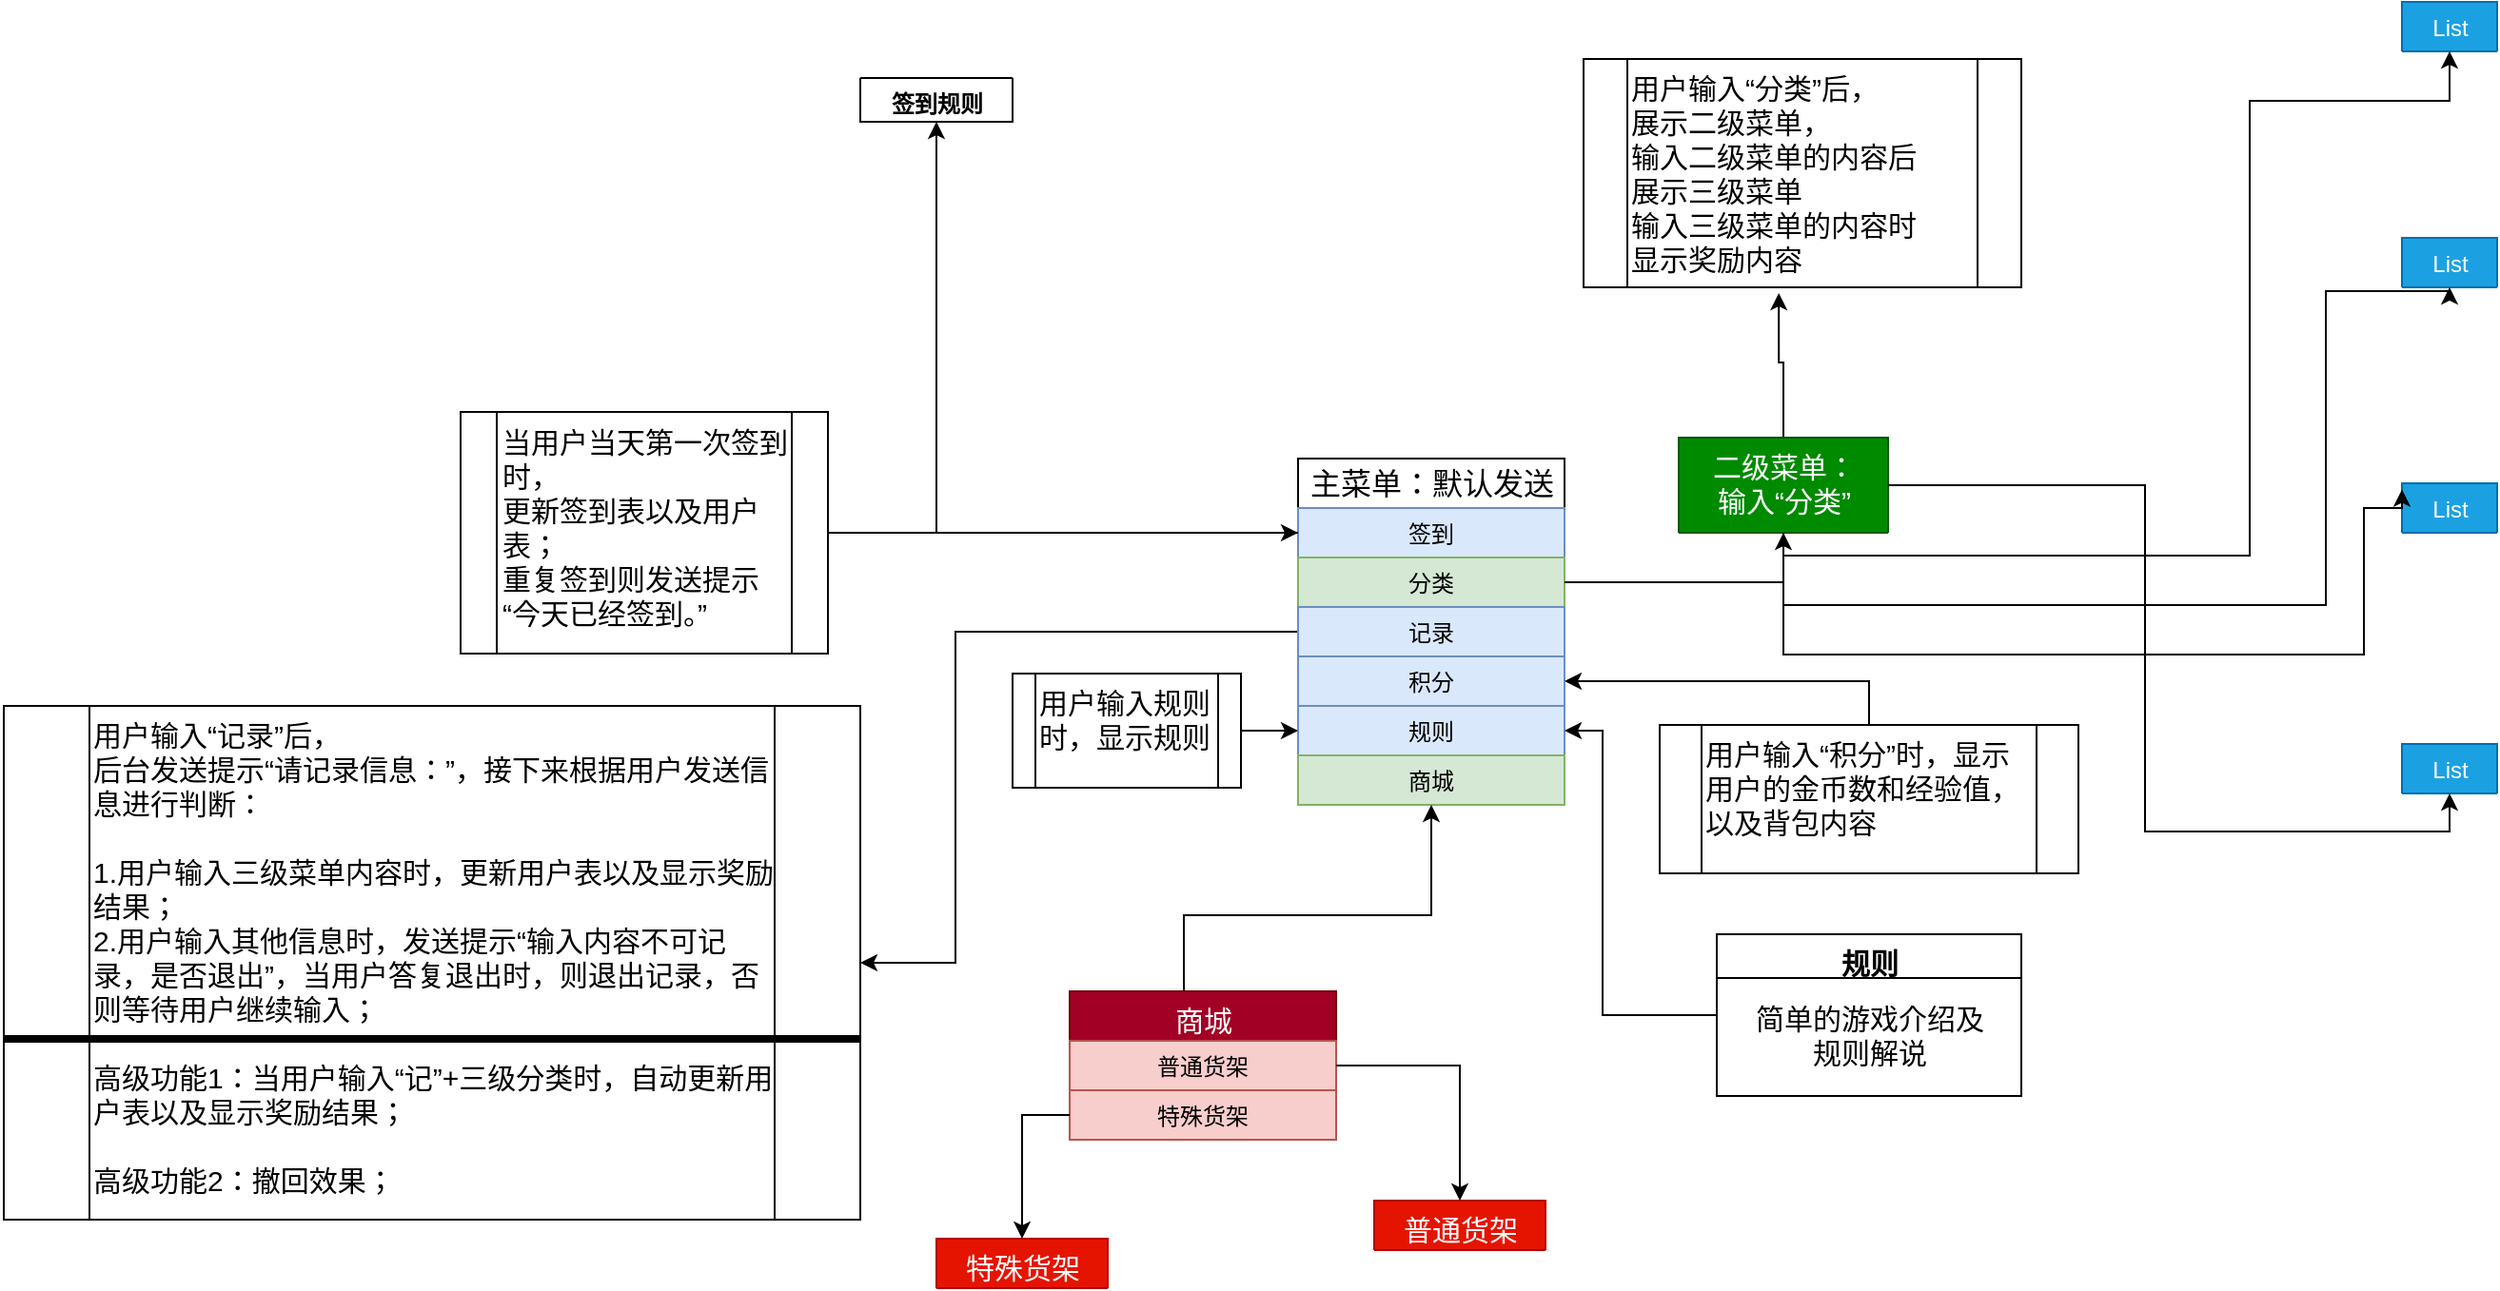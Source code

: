 <mxfile version="15.0.6" type="github">
  <diagram id="prtHgNgQTEPvFCAcTncT" name="Page-1">
    <mxGraphModel dx="2287" dy="793" grid="1" gridSize="10" guides="1" tooltips="1" connect="1" arrows="1" fold="1" page="1" pageScale="1" pageWidth="827" pageHeight="1169" math="0" shadow="0">
      <root>
        <mxCell id="0" />
        <mxCell id="1" parent="0" />
        <mxCell id="aFhL4_qxfrScCRhHYYgj-99" style="edgeStyle=orthogonalEdgeStyle;rounded=0;orthogonalLoop=1;jettySize=auto;html=1;entryX=1;entryY=0.5;entryDx=0;entryDy=0;fontSize=15;" edge="1" parent="1" source="aFhL4_qxfrScCRhHYYgj-16" target="aFhL4_qxfrScCRhHYYgj-98">
          <mxGeometry relative="1" as="geometry">
            <Array as="points">
              <mxPoint x="-320" y="331" />
              <mxPoint x="-320" y="505" />
            </Array>
          </mxGeometry>
        </mxCell>
        <mxCell id="aFhL4_qxfrScCRhHYYgj-16" value="&lt;span style=&quot;font-size: 16px&quot;&gt;主菜单：默认发送&lt;/span&gt;" style="swimlane;fontStyle=0;childLayout=stackLayout;horizontal=1;startSize=26;horizontalStack=0;resizeParent=1;resizeParentMax=0;resizeLast=0;collapsible=1;marginBottom=0;rounded=0;fillColor=none;gradientColor=none;html=1;align=center;" vertex="1" parent="1">
          <mxGeometry x="-140" y="240" width="140" height="182" as="geometry">
            <mxRectangle x="450" y="490" width="160" height="26" as="alternateBounds" />
          </mxGeometry>
        </mxCell>
        <mxCell id="aFhL4_qxfrScCRhHYYgj-17" value="签到" style="text;strokeColor=#6c8ebf;fillColor=#dae8fc;align=center;verticalAlign=top;spacingLeft=4;spacingRight=4;overflow=hidden;rotatable=0;points=[[0,0.5],[1,0.5]];portConstraint=eastwest;whiteSpace=wrap;" vertex="1" parent="aFhL4_qxfrScCRhHYYgj-16">
          <mxGeometry y="26" width="140" height="26" as="geometry" />
        </mxCell>
        <mxCell id="aFhL4_qxfrScCRhHYYgj-18" value="分类" style="text;strokeColor=#82b366;fillColor=#d5e8d4;align=center;verticalAlign=top;spacingLeft=4;spacingRight=4;overflow=hidden;rotatable=0;points=[[0,0.5],[1,0.5]];portConstraint=eastwest;" vertex="1" parent="aFhL4_qxfrScCRhHYYgj-16">
          <mxGeometry y="52" width="140" height="26" as="geometry" />
        </mxCell>
        <mxCell id="aFhL4_qxfrScCRhHYYgj-19" value="记录&#xa;" style="text;strokeColor=#6c8ebf;fillColor=#dae8fc;align=center;verticalAlign=top;spacingLeft=4;spacingRight=4;overflow=hidden;rotatable=0;points=[[0,0.5],[1,0.5]];portConstraint=eastwest;" vertex="1" parent="aFhL4_qxfrScCRhHYYgj-16">
          <mxGeometry y="78" width="140" height="26" as="geometry" />
        </mxCell>
        <mxCell id="aFhL4_qxfrScCRhHYYgj-41" value="积分" style="text;strokeColor=#6c8ebf;fillColor=#dae8fc;align=center;verticalAlign=top;spacingLeft=4;spacingRight=4;overflow=hidden;rotatable=0;points=[[0,0.5],[1,0.5]];portConstraint=eastwest;rounded=0;html=1;" vertex="1" parent="aFhL4_qxfrScCRhHYYgj-16">
          <mxGeometry y="104" width="140" height="26" as="geometry" />
        </mxCell>
        <mxCell id="aFhL4_qxfrScCRhHYYgj-40" value="规则" style="text;strokeColor=#6c8ebf;fillColor=#dae8fc;align=center;verticalAlign=top;spacingLeft=4;spacingRight=4;overflow=hidden;rotatable=0;points=[[0,0.5],[1,0.5]];portConstraint=eastwest;rounded=0;html=1;" vertex="1" parent="aFhL4_qxfrScCRhHYYgj-16">
          <mxGeometry y="130" width="140" height="26" as="geometry" />
        </mxCell>
        <mxCell id="aFhL4_qxfrScCRhHYYgj-39" value="商城" style="text;strokeColor=#82b366;fillColor=#d5e8d4;align=center;verticalAlign=top;spacingLeft=4;spacingRight=4;overflow=hidden;rotatable=0;points=[[0,0.5],[1,0.5]];portConstraint=eastwest;rounded=0;html=1;" vertex="1" parent="aFhL4_qxfrScCRhHYYgj-16">
          <mxGeometry y="156" width="140" height="26" as="geometry" />
        </mxCell>
        <mxCell id="aFhL4_qxfrScCRhHYYgj-97" style="edgeStyle=orthogonalEdgeStyle;rounded=0;orthogonalLoop=1;jettySize=auto;html=1;entryX=0.446;entryY=1.025;entryDx=0;entryDy=0;entryPerimeter=0;fontSize=15;" edge="1" parent="1" source="aFhL4_qxfrScCRhHYYgj-54" target="aFhL4_qxfrScCRhHYYgj-96">
          <mxGeometry relative="1" as="geometry" />
        </mxCell>
        <mxCell id="aFhL4_qxfrScCRhHYYgj-54" value="&lt;span style=&quot;font-size: 15px&quot;&gt;二级菜单：&lt;/span&gt;&lt;br style=&quot;font-size: 15px&quot;&gt;&lt;span style=&quot;font-size: 15px&quot;&gt;输入“分类”&lt;/span&gt;" style="swimlane;fontStyle=0;childLayout=stackLayout;horizontal=1;startSize=50;fillColor=#008a00;horizontalStack=0;resizeParent=1;resizeParentMax=0;resizeLast=0;collapsible=1;marginBottom=0;rounded=0;align=center;verticalAlign=top;html=1;strokeColor=#005700;fontColor=#ffffff;" vertex="1" collapsed="1" parent="1">
          <mxGeometry x="60" y="229" width="110" height="50" as="geometry">
            <mxRectangle x="130" y="228" width="140" height="154" as="alternateBounds" />
          </mxGeometry>
        </mxCell>
        <mxCell id="aFhL4_qxfrScCRhHYYgj-55" value="学习" style="text;strokeColor=#82b366;fillColor=#d5e8d4;align=center;verticalAlign=top;spacingLeft=4;spacingRight=4;overflow=hidden;rotatable=0;points=[[0,0.5],[1,0.5]];portConstraint=eastwest;" vertex="1" parent="aFhL4_qxfrScCRhHYYgj-54">
          <mxGeometry y="50" width="110" height="26" as="geometry" />
        </mxCell>
        <mxCell id="aFhL4_qxfrScCRhHYYgj-56" value="猫咪" style="text;strokeColor=#82b366;fillColor=#d5e8d4;align=center;verticalAlign=top;spacingLeft=4;spacingRight=4;overflow=hidden;rotatable=0;points=[[0,0.5],[1,0.5]];portConstraint=eastwest;" vertex="1" parent="aFhL4_qxfrScCRhHYYgj-54">
          <mxGeometry y="76" width="110" height="26" as="geometry" />
        </mxCell>
        <mxCell id="aFhL4_qxfrScCRhHYYgj-59" value="&lt;div&gt;护肤&lt;/div&gt;&lt;div&gt;&lt;br&gt;&lt;/div&gt;" style="text;strokeColor=#82b366;fillColor=#d5e8d4;align=center;verticalAlign=top;spacingLeft=4;spacingRight=4;overflow=hidden;rotatable=0;points=[[0,0.5],[1,0.5]];portConstraint=eastwest;rounded=0;html=1;" vertex="1" parent="aFhL4_qxfrScCRhHYYgj-54">
          <mxGeometry y="102" width="110" height="26" as="geometry" />
        </mxCell>
        <mxCell id="aFhL4_qxfrScCRhHYYgj-57" value="家政" style="text;strokeColor=#82b366;fillColor=#d5e8d4;align=center;verticalAlign=top;spacingLeft=4;spacingRight=4;overflow=hidden;rotatable=0;points=[[0,0.5],[1,0.5]];portConstraint=eastwest;" vertex="1" parent="aFhL4_qxfrScCRhHYYgj-54">
          <mxGeometry y="128" width="110" height="26" as="geometry" />
        </mxCell>
        <mxCell id="aFhL4_qxfrScCRhHYYgj-60" style="edgeStyle=orthogonalEdgeStyle;rounded=0;orthogonalLoop=1;jettySize=auto;html=1;" edge="1" parent="1" source="aFhL4_qxfrScCRhHYYgj-18" target="aFhL4_qxfrScCRhHYYgj-54">
          <mxGeometry relative="1" as="geometry" />
        </mxCell>
        <mxCell id="aFhL4_qxfrScCRhHYYgj-61" value="签到规则" style="swimlane;rounded=0;fillColor=none;gradientColor=none;align=center;verticalAlign=top;html=1;startSize=0;" vertex="1" collapsed="1" parent="1">
          <mxGeometry x="-370" y="40" width="80" height="23" as="geometry">
            <mxRectangle x="-370" y="40" width="340" height="180" as="alternateBounds" />
          </mxGeometry>
        </mxCell>
        <mxCell id="aFhL4_qxfrScCRhHYYgj-62" value="&lt;ul style=&quot;font-size: 16px&quot;&gt;&lt;li&gt;&lt;span style=&quot;background-color: rgba(0 , 0 , 0 , 0) ; color: rgb(89 , 89 , 89)&quot;&gt;第一天经验+1&lt;/span&gt;&lt;/li&gt;&lt;li&gt;&lt;span style=&quot;background-color: rgba(0 , 0 , 0 , 0) ; color: rgb(89 , 89 , 89)&quot;&gt;第二天经验+3&lt;/span&gt;&lt;/li&gt;&lt;li&gt;&lt;span style=&quot;background-color: rgba(0 , 0 , 0 , 0) ; color: rgb(89 , 89 , 89)&quot;&gt;第三天经验+4&lt;/span&gt;&lt;/li&gt;&lt;li&gt;&lt;span style=&quot;background-color: rgba(0 , 0 , 0 , 0) ; color: rgb(89 , 89 , 89)&quot;&gt;第四天经验+6&lt;/span&gt;&lt;/li&gt;&lt;li&gt;&lt;span style=&quot;background-color: rgba(0 , 0 , 0 , 0) ; color: rgb(89 , 89 , 89)&quot;&gt;第五天经验+7&lt;/span&gt;&lt;/li&gt;&lt;li&gt;&lt;span style=&quot;background-color: rgba(0 , 0 , 0 , 0) ; color: rgb(89 , 89 , 89)&quot;&gt;第六天经验+9&lt;/span&gt;&lt;/li&gt;&lt;li&gt;&lt;span style=&quot;background-color: rgba(0 , 0 , 0 , 0) ; color: rgb(89 , 89 , 89)&quot;&gt;第七天及以上经验+10，金币+1，耐力+1&lt;/span&gt;&lt;/li&gt;&lt;/ul&gt;" style="text;html=1;align=left;verticalAlign=middle;resizable=0;points=[];autosize=1;strokeColor=none;fillColor=none;" vertex="1" parent="aFhL4_qxfrScCRhHYYgj-61">
          <mxGeometry y="30" width="340" height="140" as="geometry" />
        </mxCell>
        <mxCell id="aFhL4_qxfrScCRhHYYgj-63" style="edgeStyle=orthogonalEdgeStyle;rounded=0;orthogonalLoop=1;jettySize=auto;html=1;entryX=0.5;entryY=1;entryDx=0;entryDy=0;" edge="1" parent="1" source="aFhL4_qxfrScCRhHYYgj-17" target="aFhL4_qxfrScCRhHYYgj-61">
          <mxGeometry relative="1" as="geometry" />
        </mxCell>
        <mxCell id="aFhL4_qxfrScCRhHYYgj-64" value="List" style="swimlane;fontStyle=0;childLayout=stackLayout;horizontal=1;startSize=26;fillColor=#1ba1e2;horizontalStack=0;resizeParent=1;resizeParentMax=0;resizeLast=0;collapsible=1;marginBottom=0;rounded=0;align=center;verticalAlign=top;html=1;strokeColor=#006EAF;fontColor=#ffffff;" vertex="1" collapsed="1" parent="1">
          <mxGeometry x="440" width="50" height="26" as="geometry">
            <mxRectangle x="440" width="140" height="104" as="alternateBounds" />
          </mxGeometry>
        </mxCell>
        <mxCell id="aFhL4_qxfrScCRhHYYgj-65" value="Item 1" style="text;strokeColor=none;fillColor=#dae8fc;align=left;verticalAlign=top;spacingLeft=4;spacingRight=4;overflow=hidden;rotatable=0;points=[[0,0.5],[1,0.5]];portConstraint=eastwest;" vertex="1" parent="aFhL4_qxfrScCRhHYYgj-64">
          <mxGeometry y="26" width="50" height="26" as="geometry" />
        </mxCell>
        <mxCell id="aFhL4_qxfrScCRhHYYgj-66" value="Item 2" style="text;strokeColor=none;fillColor=#dae8fc;align=left;verticalAlign=top;spacingLeft=4;spacingRight=4;overflow=hidden;rotatable=0;points=[[0,0.5],[1,0.5]];portConstraint=eastwest;" vertex="1" parent="aFhL4_qxfrScCRhHYYgj-64">
          <mxGeometry y="52" width="50" height="26" as="geometry" />
        </mxCell>
        <mxCell id="aFhL4_qxfrScCRhHYYgj-67" value="Item 3" style="text;strokeColor=none;fillColor=#dae8fc;align=left;verticalAlign=top;spacingLeft=4;spacingRight=4;overflow=hidden;rotatable=0;points=[[0,0.5],[1,0.5]];portConstraint=eastwest;" vertex="1" parent="aFhL4_qxfrScCRhHYYgj-64">
          <mxGeometry y="78" width="50" height="26" as="geometry" />
        </mxCell>
        <mxCell id="aFhL4_qxfrScCRhHYYgj-68" value="List" style="swimlane;fontStyle=0;childLayout=stackLayout;horizontal=1;startSize=26;fillColor=#1ba1e2;horizontalStack=0;resizeParent=1;resizeParentMax=0;resizeLast=0;collapsible=1;marginBottom=0;rounded=0;align=center;verticalAlign=top;html=1;strokeColor=#006EAF;fontColor=#ffffff;" vertex="1" collapsed="1" parent="1">
          <mxGeometry x="440" y="253" width="50" height="26" as="geometry">
            <mxRectangle x="440" y="253" width="140" height="104" as="alternateBounds" />
          </mxGeometry>
        </mxCell>
        <mxCell id="aFhL4_qxfrScCRhHYYgj-69" value="Item 1" style="text;strokeColor=none;fillColor=#dae8fc;align=left;verticalAlign=top;spacingLeft=4;spacingRight=4;overflow=hidden;rotatable=0;points=[[0,0.5],[1,0.5]];portConstraint=eastwest;" vertex="1" parent="aFhL4_qxfrScCRhHYYgj-68">
          <mxGeometry y="26" width="50" height="26" as="geometry" />
        </mxCell>
        <mxCell id="aFhL4_qxfrScCRhHYYgj-70" value="Item 2" style="text;strokeColor=none;fillColor=#dae8fc;align=left;verticalAlign=top;spacingLeft=4;spacingRight=4;overflow=hidden;rotatable=0;points=[[0,0.5],[1,0.5]];portConstraint=eastwest;" vertex="1" parent="aFhL4_qxfrScCRhHYYgj-68">
          <mxGeometry y="52" width="50" height="26" as="geometry" />
        </mxCell>
        <mxCell id="aFhL4_qxfrScCRhHYYgj-71" value="Item 3" style="text;strokeColor=none;fillColor=#dae8fc;align=left;verticalAlign=top;spacingLeft=4;spacingRight=4;overflow=hidden;rotatable=0;points=[[0,0.5],[1,0.5]];portConstraint=eastwest;" vertex="1" parent="aFhL4_qxfrScCRhHYYgj-68">
          <mxGeometry y="78" width="50" height="26" as="geometry" />
        </mxCell>
        <mxCell id="aFhL4_qxfrScCRhHYYgj-72" value="List" style="swimlane;fontStyle=0;childLayout=stackLayout;horizontal=1;startSize=26;fillColor=#1ba1e2;horizontalStack=0;resizeParent=1;resizeParentMax=0;resizeLast=0;collapsible=1;marginBottom=0;rounded=0;align=center;verticalAlign=top;html=1;strokeColor=#006EAF;fontColor=#ffffff;" vertex="1" collapsed="1" parent="1">
          <mxGeometry x="440" y="124" width="50" height="26" as="geometry">
            <mxRectangle x="440" y="124" width="140" height="104" as="alternateBounds" />
          </mxGeometry>
        </mxCell>
        <mxCell id="aFhL4_qxfrScCRhHYYgj-73" value="Item 1" style="text;strokeColor=none;fillColor=#dae8fc;align=left;verticalAlign=top;spacingLeft=4;spacingRight=4;overflow=hidden;rotatable=0;points=[[0,0.5],[1,0.5]];portConstraint=eastwest;" vertex="1" parent="aFhL4_qxfrScCRhHYYgj-72">
          <mxGeometry y="26" width="50" height="26" as="geometry" />
        </mxCell>
        <mxCell id="aFhL4_qxfrScCRhHYYgj-74" value="Item 2" style="text;strokeColor=none;fillColor=#dae8fc;align=left;verticalAlign=top;spacingLeft=4;spacingRight=4;overflow=hidden;rotatable=0;points=[[0,0.5],[1,0.5]];portConstraint=eastwest;" vertex="1" parent="aFhL4_qxfrScCRhHYYgj-72">
          <mxGeometry y="52" width="50" height="26" as="geometry" />
        </mxCell>
        <mxCell id="aFhL4_qxfrScCRhHYYgj-75" value="Item 3" style="text;strokeColor=none;fillColor=#dae8fc;align=left;verticalAlign=top;spacingLeft=4;spacingRight=4;overflow=hidden;rotatable=0;points=[[0,0.5],[1,0.5]];portConstraint=eastwest;" vertex="1" parent="aFhL4_qxfrScCRhHYYgj-72">
          <mxGeometry y="78" width="50" height="26" as="geometry" />
        </mxCell>
        <mxCell id="aFhL4_qxfrScCRhHYYgj-76" value="List" style="swimlane;fontStyle=0;childLayout=stackLayout;horizontal=1;startSize=26;fillColor=#1ba1e2;horizontalStack=0;resizeParent=1;resizeParentMax=0;resizeLast=0;collapsible=1;marginBottom=0;rounded=0;align=center;verticalAlign=top;html=1;strokeColor=#006EAF;fontColor=#ffffff;" vertex="1" collapsed="1" parent="1">
          <mxGeometry x="440" y="390" width="50" height="26" as="geometry">
            <mxRectangle x="440" y="390" width="140" height="104" as="alternateBounds" />
          </mxGeometry>
        </mxCell>
        <mxCell id="aFhL4_qxfrScCRhHYYgj-77" value="Item 1" style="text;strokeColor=none;fillColor=#dae8fc;align=left;verticalAlign=top;spacingLeft=4;spacingRight=4;overflow=hidden;rotatable=0;points=[[0,0.5],[1,0.5]];portConstraint=eastwest;" vertex="1" parent="aFhL4_qxfrScCRhHYYgj-76">
          <mxGeometry y="26" width="50" height="26" as="geometry" />
        </mxCell>
        <mxCell id="aFhL4_qxfrScCRhHYYgj-78" value="Item 2" style="text;strokeColor=none;fillColor=#dae8fc;align=left;verticalAlign=top;spacingLeft=4;spacingRight=4;overflow=hidden;rotatable=0;points=[[0,0.5],[1,0.5]];portConstraint=eastwest;" vertex="1" parent="aFhL4_qxfrScCRhHYYgj-76">
          <mxGeometry y="52" width="50" height="26" as="geometry" />
        </mxCell>
        <mxCell id="aFhL4_qxfrScCRhHYYgj-79" value="Item 3" style="text;strokeColor=none;fillColor=#dae8fc;align=left;verticalAlign=top;spacingLeft=4;spacingRight=4;overflow=hidden;rotatable=0;points=[[0,0.5],[1,0.5]];portConstraint=eastwest;" vertex="1" parent="aFhL4_qxfrScCRhHYYgj-76">
          <mxGeometry y="78" width="50" height="26" as="geometry" />
        </mxCell>
        <mxCell id="aFhL4_qxfrScCRhHYYgj-80" style="edgeStyle=orthogonalEdgeStyle;rounded=0;orthogonalLoop=1;jettySize=auto;html=1;" edge="1" parent="1" source="aFhL4_qxfrScCRhHYYgj-55" target="aFhL4_qxfrScCRhHYYgj-64">
          <mxGeometry relative="1" as="geometry">
            <Array as="points">
              <mxPoint x="360" y="291" />
              <mxPoint x="360" y="52" />
            </Array>
          </mxGeometry>
        </mxCell>
        <mxCell id="aFhL4_qxfrScCRhHYYgj-81" style="edgeStyle=orthogonalEdgeStyle;rounded=0;orthogonalLoop=1;jettySize=auto;html=1;" edge="1" parent="1" source="aFhL4_qxfrScCRhHYYgj-56" target="aFhL4_qxfrScCRhHYYgj-72">
          <mxGeometry relative="1" as="geometry">
            <Array as="points">
              <mxPoint x="400" y="317" />
              <mxPoint x="400" y="152" />
            </Array>
          </mxGeometry>
        </mxCell>
        <mxCell id="aFhL4_qxfrScCRhHYYgj-82" style="edgeStyle=orthogonalEdgeStyle;rounded=0;orthogonalLoop=1;jettySize=auto;html=1;entryX=0;entryY=0.125;entryDx=0;entryDy=0;entryPerimeter=0;" edge="1" parent="1" source="aFhL4_qxfrScCRhHYYgj-59" target="aFhL4_qxfrScCRhHYYgj-68">
          <mxGeometry relative="1" as="geometry">
            <Array as="points">
              <mxPoint x="420" y="343" />
              <mxPoint x="420" y="266" />
            </Array>
          </mxGeometry>
        </mxCell>
        <mxCell id="aFhL4_qxfrScCRhHYYgj-86" style="edgeStyle=orthogonalEdgeStyle;rounded=0;orthogonalLoop=1;jettySize=auto;html=1;entryX=0.5;entryY=1;entryDx=0;entryDy=0;" edge="1" parent="1" source="aFhL4_qxfrScCRhHYYgj-57" target="aFhL4_qxfrScCRhHYYgj-76">
          <mxGeometry relative="1" as="geometry" />
        </mxCell>
        <mxCell id="aFhL4_qxfrScCRhHYYgj-92" style="edgeStyle=orthogonalEdgeStyle;rounded=0;orthogonalLoop=1;jettySize=auto;html=1;entryX=0;entryY=0.5;entryDx=0;entryDy=0;fontSize=15;" edge="1" parent="1" source="aFhL4_qxfrScCRhHYYgj-91" target="aFhL4_qxfrScCRhHYYgj-17">
          <mxGeometry relative="1" as="geometry" />
        </mxCell>
        <mxCell id="aFhL4_qxfrScCRhHYYgj-91" value="&lt;span&gt;当用户当天第一次签到时，&lt;/span&gt;&lt;br&gt;&lt;span&gt;更新签到表以及用户表；&lt;/span&gt;&lt;br&gt;&lt;span&gt;重复签到则发送提示&lt;/span&gt;&lt;br&gt;&lt;span&gt;“今天已经签到。”&lt;/span&gt;" style="shape=process;whiteSpace=wrap;html=1;backgroundOutline=1;rounded=0;fontSize=15;fillColor=none;gradientColor=none;align=left;verticalAlign=top;" vertex="1" parent="1">
          <mxGeometry x="-580" y="215.5" width="193" height="127" as="geometry" />
        </mxCell>
        <mxCell id="aFhL4_qxfrScCRhHYYgj-96" value="&lt;div&gt;用户输入“分类”后，&lt;/div&gt;&lt;div&gt;展示二级菜单，&lt;/div&gt;&lt;div&gt;输入二级菜单的内容后&lt;/div&gt;&lt;div&gt;展示三级菜单&lt;/div&gt;&lt;div&gt;输入三级菜单的内容时&lt;/div&gt;&lt;div&gt;显示奖励内容&lt;/div&gt;" style="shape=process;whiteSpace=wrap;html=1;backgroundOutline=1;rounded=0;fontSize=15;fillColor=none;gradientColor=none;align=left;verticalAlign=top;" vertex="1" parent="1">
          <mxGeometry x="10" y="30" width="230" height="120" as="geometry" />
        </mxCell>
        <mxCell id="aFhL4_qxfrScCRhHYYgj-105" value="" style="group" vertex="1" connectable="0" parent="1">
          <mxGeometry x="-820" y="370" width="450" height="270" as="geometry" />
        </mxCell>
        <mxCell id="aFhL4_qxfrScCRhHYYgj-98" value="用户输入“记录”后，&lt;br&gt;后台发送提示“请记录信息：”，接下来根据用户发送信息进行判断：&lt;br&gt;&lt;span&gt;&lt;br&gt;1.用户输入三级菜单内容时，更新用户表以及显示奖励结果；&lt;br&gt;2.用户输入其他信息时，发送提示“输入内容不可记录，是否退出”，当用户答复退出时，则退出记录，否则等待用户继续输入；&lt;br&gt;&lt;br&gt;高级功能1：当用户输入“记”+三级分类时，自动更新用户表以及显示奖励结果；&lt;br&gt;&lt;br&gt;高级功能2：撤回效果；&lt;br&gt;&lt;/span&gt;" style="shape=process;whiteSpace=wrap;html=1;backgroundOutline=1;rounded=0;fontSize=15;fillColor=none;gradientColor=none;align=left;verticalAlign=top;" vertex="1" parent="aFhL4_qxfrScCRhHYYgj-105">
          <mxGeometry width="450" height="270" as="geometry" />
        </mxCell>
        <mxCell id="aFhL4_qxfrScCRhHYYgj-103" value="" style="line;strokeWidth=4;html=1;perimeter=backbonePerimeter;points=[];outlineConnect=0;rounded=0;fontSize=15;fillColor=none;gradientColor=none;align=left;verticalAlign=top;" vertex="1" parent="aFhL4_qxfrScCRhHYYgj-105">
          <mxGeometry y="170" width="450" height="10" as="geometry" />
        </mxCell>
        <mxCell id="aFhL4_qxfrScCRhHYYgj-107" style="edgeStyle=orthogonalEdgeStyle;rounded=0;orthogonalLoop=1;jettySize=auto;html=1;entryX=1;entryY=0.5;entryDx=0;entryDy=0;fontSize=15;" edge="1" parent="1" source="aFhL4_qxfrScCRhHYYgj-106" target="aFhL4_qxfrScCRhHYYgj-41">
          <mxGeometry relative="1" as="geometry" />
        </mxCell>
        <mxCell id="aFhL4_qxfrScCRhHYYgj-106" value="用户输入“积分”时，显示用户的金币数和经验值，以及背包内容" style="shape=process;whiteSpace=wrap;html=1;backgroundOutline=1;rounded=0;fontSize=15;fillColor=none;gradientColor=none;align=left;verticalAlign=top;" vertex="1" parent="1">
          <mxGeometry x="50" y="380" width="220" height="78" as="geometry" />
        </mxCell>
        <mxCell id="aFhL4_qxfrScCRhHYYgj-111" style="edgeStyle=orthogonalEdgeStyle;rounded=0;orthogonalLoop=1;jettySize=auto;html=1;fontSize=15;" edge="1" parent="1" source="aFhL4_qxfrScCRhHYYgj-108" target="aFhL4_qxfrScCRhHYYgj-40">
          <mxGeometry relative="1" as="geometry" />
        </mxCell>
        <mxCell id="aFhL4_qxfrScCRhHYYgj-108" value="用户输入规则时，显示规则" style="shape=process;whiteSpace=wrap;html=1;backgroundOutline=1;rounded=0;fontSize=15;fillColor=none;gradientColor=none;align=left;verticalAlign=top;" vertex="1" parent="1">
          <mxGeometry x="-290" y="353" width="120" height="60" as="geometry" />
        </mxCell>
        <mxCell id="aFhL4_qxfrScCRhHYYgj-114" style="edgeStyle=orthogonalEdgeStyle;rounded=0;orthogonalLoop=1;jettySize=auto;html=1;fontSize=15;" edge="1" parent="1" source="aFhL4_qxfrScCRhHYYgj-112" target="aFhL4_qxfrScCRhHYYgj-40">
          <mxGeometry relative="1" as="geometry">
            <Array as="points">
              <mxPoint x="20" y="533" />
              <mxPoint x="20" y="383" />
            </Array>
          </mxGeometry>
        </mxCell>
        <mxCell id="aFhL4_qxfrScCRhHYYgj-112" value="规则" style="swimlane;rounded=0;fontSize=15;fillColor=none;gradientColor=none;align=center;verticalAlign=top;html=1;" vertex="1" parent="1">
          <mxGeometry x="80" y="490" width="160" height="85" as="geometry" />
        </mxCell>
        <mxCell id="aFhL4_qxfrScCRhHYYgj-113" value="简单的游戏介绍及&lt;br&gt;规则解说" style="text;html=1;align=center;verticalAlign=middle;resizable=0;points=[];autosize=1;strokeColor=none;fillColor=none;fontSize=15;" vertex="1" parent="aFhL4_qxfrScCRhHYYgj-112">
          <mxGeometry x="10" y="32.5" width="140" height="40" as="geometry" />
        </mxCell>
        <mxCell id="aFhL4_qxfrScCRhHYYgj-119" style="edgeStyle=orthogonalEdgeStyle;rounded=0;orthogonalLoop=1;jettySize=auto;html=1;fontSize=15;" edge="1" parent="1" source="aFhL4_qxfrScCRhHYYgj-115" target="aFhL4_qxfrScCRhHYYgj-39">
          <mxGeometry relative="1" as="geometry">
            <Array as="points">
              <mxPoint x="-200" y="480" />
              <mxPoint x="-70" y="480" />
            </Array>
          </mxGeometry>
        </mxCell>
        <mxCell id="aFhL4_qxfrScCRhHYYgj-115" value="商城" style="swimlane;fontStyle=0;childLayout=stackLayout;horizontal=1;startSize=26;fillColor=#a20025;horizontalStack=0;resizeParent=1;resizeParentMax=0;resizeLast=0;collapsible=1;marginBottom=0;rounded=0;fontSize=15;align=center;verticalAlign=top;html=1;strokeColor=#6F0000;fontColor=#ffffff;" vertex="1" parent="1">
          <mxGeometry x="-260" y="520" width="140" height="78" as="geometry" />
        </mxCell>
        <mxCell id="aFhL4_qxfrScCRhHYYgj-116" value="普通货架" style="text;strokeColor=#b85450;fillColor=#f8cecc;align=center;verticalAlign=top;spacingLeft=4;spacingRight=4;overflow=hidden;rotatable=0;points=[[0,0.5],[1,0.5]];portConstraint=eastwest;" vertex="1" parent="aFhL4_qxfrScCRhHYYgj-115">
          <mxGeometry y="26" width="140" height="26" as="geometry" />
        </mxCell>
        <mxCell id="aFhL4_qxfrScCRhHYYgj-117" value="特殊货架" style="text;strokeColor=#b85450;fillColor=#f8cecc;align=center;verticalAlign=top;spacingLeft=4;spacingRight=4;overflow=hidden;rotatable=0;points=[[0,0.5],[1,0.5]];portConstraint=eastwest;" vertex="1" parent="aFhL4_qxfrScCRhHYYgj-115">
          <mxGeometry y="52" width="140" height="26" as="geometry" />
        </mxCell>
        <mxCell id="aFhL4_qxfrScCRhHYYgj-120" value="普通货架" style="swimlane;fontStyle=0;childLayout=stackLayout;horizontal=1;startSize=26;fillColor=#e51400;horizontalStack=0;resizeParent=1;resizeParentMax=0;resizeLast=0;collapsible=1;marginBottom=0;rounded=0;fontSize=15;align=center;verticalAlign=top;html=1;strokeColor=#B20000;fontColor=#ffffff;" vertex="1" collapsed="1" parent="1">
          <mxGeometry x="-100" y="630" width="90" height="26" as="geometry">
            <mxRectangle x="-100" y="630" width="140" height="104" as="alternateBounds" />
          </mxGeometry>
        </mxCell>
        <mxCell id="aFhL4_qxfrScCRhHYYgj-121" value="Item 1" style="text;strokeColor=none;fillColor=none;align=left;verticalAlign=top;spacingLeft=4;spacingRight=4;overflow=hidden;rotatable=0;points=[[0,0.5],[1,0.5]];portConstraint=eastwest;" vertex="1" parent="aFhL4_qxfrScCRhHYYgj-120">
          <mxGeometry y="26" width="90" height="26" as="geometry" />
        </mxCell>
        <mxCell id="aFhL4_qxfrScCRhHYYgj-122" value="Item 2" style="text;strokeColor=none;fillColor=none;align=left;verticalAlign=top;spacingLeft=4;spacingRight=4;overflow=hidden;rotatable=0;points=[[0,0.5],[1,0.5]];portConstraint=eastwest;" vertex="1" parent="aFhL4_qxfrScCRhHYYgj-120">
          <mxGeometry y="52" width="90" height="26" as="geometry" />
        </mxCell>
        <mxCell id="aFhL4_qxfrScCRhHYYgj-123" value="Item 3" style="text;strokeColor=none;fillColor=none;align=left;verticalAlign=top;spacingLeft=4;spacingRight=4;overflow=hidden;rotatable=0;points=[[0,0.5],[1,0.5]];portConstraint=eastwest;" vertex="1" parent="aFhL4_qxfrScCRhHYYgj-120">
          <mxGeometry y="78" width="90" height="26" as="geometry" />
        </mxCell>
        <mxCell id="aFhL4_qxfrScCRhHYYgj-124" value="特殊货架" style="swimlane;fontStyle=0;childLayout=stackLayout;horizontal=1;startSize=26;fillColor=#e51400;horizontalStack=0;resizeParent=1;resizeParentMax=0;resizeLast=0;collapsible=1;marginBottom=0;rounded=0;fontSize=15;align=center;verticalAlign=top;html=1;strokeColor=#B20000;fontColor=#ffffff;" vertex="1" collapsed="1" parent="1">
          <mxGeometry x="-330" y="650" width="90" height="26" as="geometry">
            <mxRectangle x="-300" y="650" width="140" height="104" as="alternateBounds" />
          </mxGeometry>
        </mxCell>
        <mxCell id="aFhL4_qxfrScCRhHYYgj-125" value="Item 1" style="text;strokeColor=none;fillColor=none;align=left;verticalAlign=top;spacingLeft=4;spacingRight=4;overflow=hidden;rotatable=0;points=[[0,0.5],[1,0.5]];portConstraint=eastwest;" vertex="1" parent="aFhL4_qxfrScCRhHYYgj-124">
          <mxGeometry y="26" width="90" height="26" as="geometry" />
        </mxCell>
        <mxCell id="aFhL4_qxfrScCRhHYYgj-126" value="Item 2" style="text;strokeColor=none;fillColor=none;align=left;verticalAlign=top;spacingLeft=4;spacingRight=4;overflow=hidden;rotatable=0;points=[[0,0.5],[1,0.5]];portConstraint=eastwest;" vertex="1" parent="aFhL4_qxfrScCRhHYYgj-124">
          <mxGeometry y="52" width="90" height="26" as="geometry" />
        </mxCell>
        <mxCell id="aFhL4_qxfrScCRhHYYgj-127" value="Item 3" style="text;strokeColor=none;fillColor=none;align=left;verticalAlign=top;spacingLeft=4;spacingRight=4;overflow=hidden;rotatable=0;points=[[0,0.5],[1,0.5]];portConstraint=eastwest;" vertex="1" parent="aFhL4_qxfrScCRhHYYgj-124">
          <mxGeometry y="78" width="90" height="26" as="geometry" />
        </mxCell>
        <mxCell id="aFhL4_qxfrScCRhHYYgj-128" style="edgeStyle=orthogonalEdgeStyle;rounded=0;orthogonalLoop=1;jettySize=auto;html=1;entryX=0.5;entryY=0;entryDx=0;entryDy=0;fontSize=15;" edge="1" parent="1" source="aFhL4_qxfrScCRhHYYgj-116" target="aFhL4_qxfrScCRhHYYgj-120">
          <mxGeometry relative="1" as="geometry" />
        </mxCell>
        <mxCell id="aFhL4_qxfrScCRhHYYgj-129" style="edgeStyle=orthogonalEdgeStyle;rounded=0;orthogonalLoop=1;jettySize=auto;html=1;fontSize=15;" edge="1" parent="1" source="aFhL4_qxfrScCRhHYYgj-117" target="aFhL4_qxfrScCRhHYYgj-124">
          <mxGeometry relative="1" as="geometry" />
        </mxCell>
      </root>
    </mxGraphModel>
  </diagram>
</mxfile>
